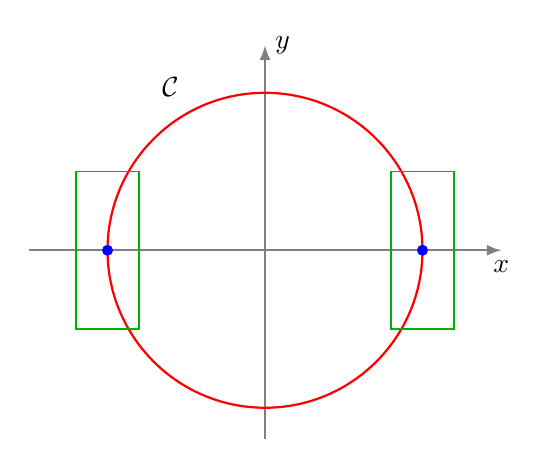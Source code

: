 ﻿\begin{tikzpicture}[scale=2]

% Axes
     \draw[->,>=latex,thick, gray] (-1.5,0)--(1.5,0) node[below,black] {$x$};
     \draw[->,>=latex,thick, gray] (0,-1.2)--(0,1.3) node[right,black] {$y$};

   \draw[red,thick] (0,0) circle (1);

    \node at (120:1.2) {$\mathcal{C}$};


\begin{scope}[rotate=90]
\fill[blue] (0,1) circle (1pt);
\draw[green!70!black] (-0.5,0.8) rectangle (0.5,1.2);
\end{scope}

\begin{scope}[rotate=-90]
\fill[blue] (0,1) circle (1pt);
\draw[green!70!black] (-0.5,0.8) rectangle (0.5,1.2);
\end{scope}

\end{tikzpicture}
